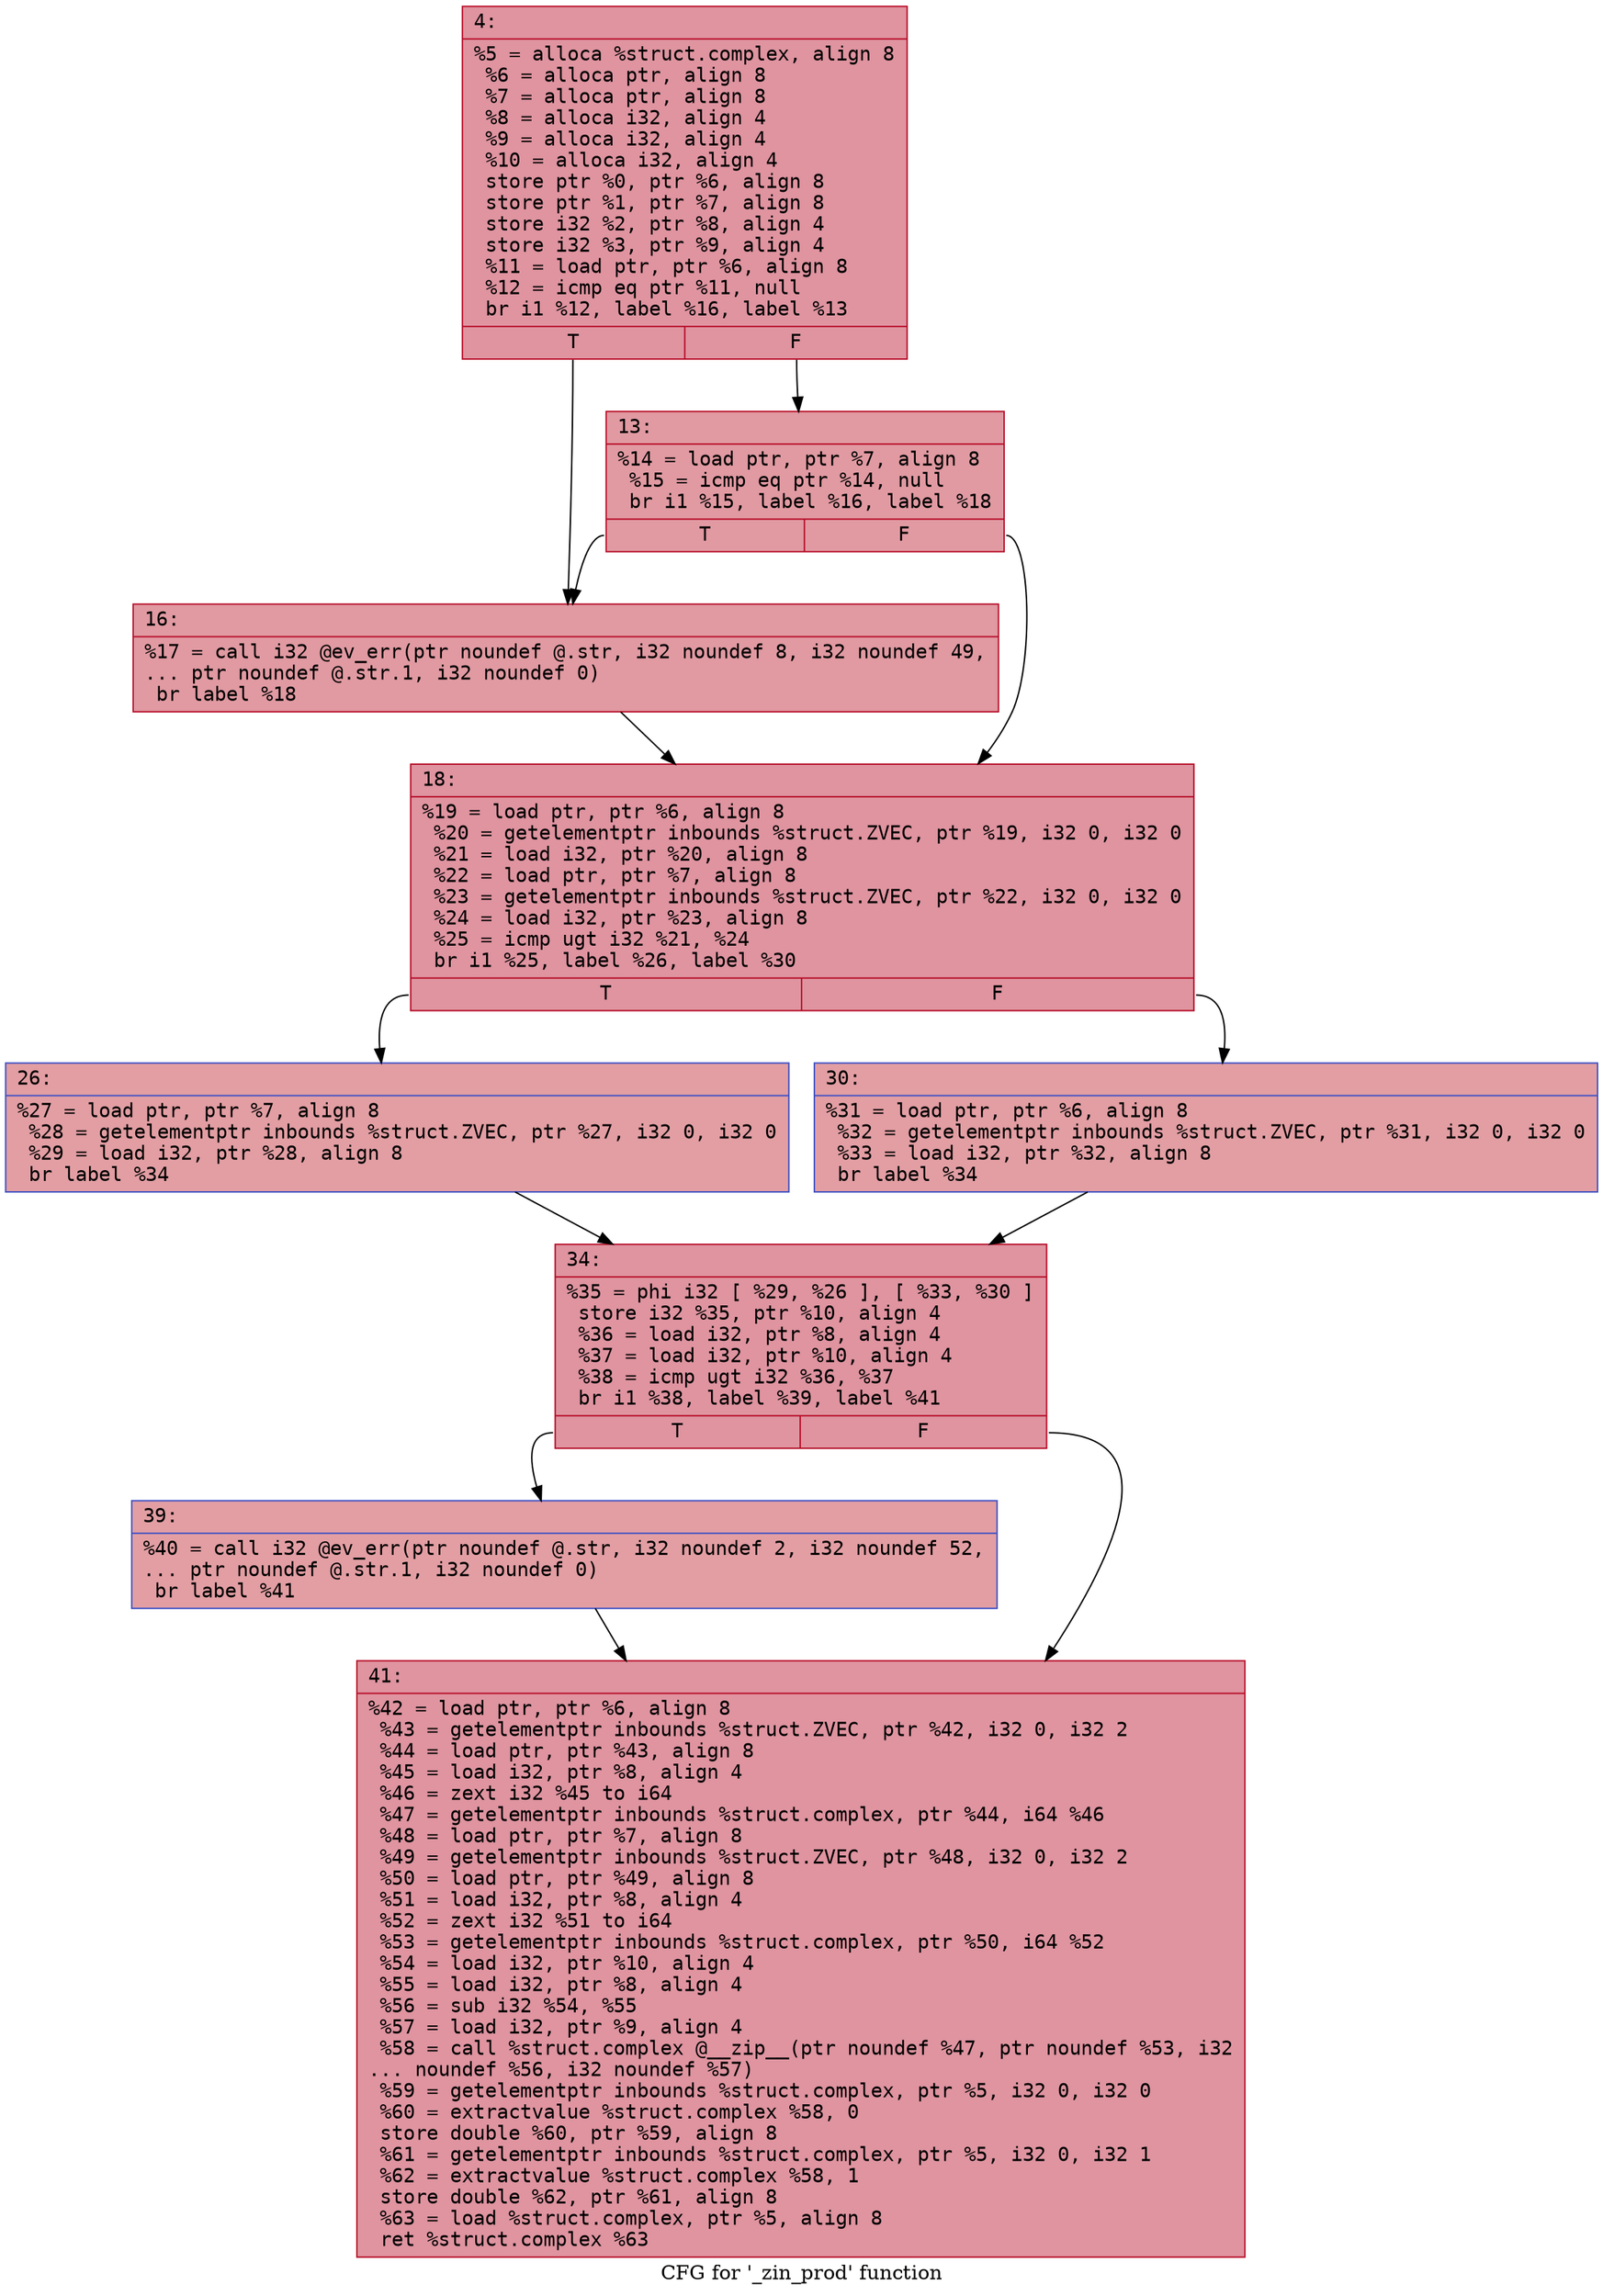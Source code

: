 digraph "CFG for '_zin_prod' function" {
	label="CFG for '_zin_prod' function";

	Node0x600000d8ce60 [shape=record,color="#b70d28ff", style=filled, fillcolor="#b70d2870" fontname="Courier",label="{4:\l|  %5 = alloca %struct.complex, align 8\l  %6 = alloca ptr, align 8\l  %7 = alloca ptr, align 8\l  %8 = alloca i32, align 4\l  %9 = alloca i32, align 4\l  %10 = alloca i32, align 4\l  store ptr %0, ptr %6, align 8\l  store ptr %1, ptr %7, align 8\l  store i32 %2, ptr %8, align 4\l  store i32 %3, ptr %9, align 4\l  %11 = load ptr, ptr %6, align 8\l  %12 = icmp eq ptr %11, null\l  br i1 %12, label %16, label %13\l|{<s0>T|<s1>F}}"];
	Node0x600000d8ce60:s0 -> Node0x600000d8cf00[tooltip="4 -> 16\nProbability 37.50%" ];
	Node0x600000d8ce60:s1 -> Node0x600000d8ceb0[tooltip="4 -> 13\nProbability 62.50%" ];
	Node0x600000d8ceb0 [shape=record,color="#b70d28ff", style=filled, fillcolor="#bb1b2c70" fontname="Courier",label="{13:\l|  %14 = load ptr, ptr %7, align 8\l  %15 = icmp eq ptr %14, null\l  br i1 %15, label %16, label %18\l|{<s0>T|<s1>F}}"];
	Node0x600000d8ceb0:s0 -> Node0x600000d8cf00[tooltip="13 -> 16\nProbability 37.50%" ];
	Node0x600000d8ceb0:s1 -> Node0x600000d8cf50[tooltip="13 -> 18\nProbability 62.50%" ];
	Node0x600000d8cf00 [shape=record,color="#b70d28ff", style=filled, fillcolor="#bb1b2c70" fontname="Courier",label="{16:\l|  %17 = call i32 @ev_err(ptr noundef @.str, i32 noundef 8, i32 noundef 49,\l... ptr noundef @.str.1, i32 noundef 0)\l  br label %18\l}"];
	Node0x600000d8cf00 -> Node0x600000d8cf50[tooltip="16 -> 18\nProbability 100.00%" ];
	Node0x600000d8cf50 [shape=record,color="#b70d28ff", style=filled, fillcolor="#b70d2870" fontname="Courier",label="{18:\l|  %19 = load ptr, ptr %6, align 8\l  %20 = getelementptr inbounds %struct.ZVEC, ptr %19, i32 0, i32 0\l  %21 = load i32, ptr %20, align 8\l  %22 = load ptr, ptr %7, align 8\l  %23 = getelementptr inbounds %struct.ZVEC, ptr %22, i32 0, i32 0\l  %24 = load i32, ptr %23, align 8\l  %25 = icmp ugt i32 %21, %24\l  br i1 %25, label %26, label %30\l|{<s0>T|<s1>F}}"];
	Node0x600000d8cf50:s0 -> Node0x600000d8cfa0[tooltip="18 -> 26\nProbability 50.00%" ];
	Node0x600000d8cf50:s1 -> Node0x600000d8cff0[tooltip="18 -> 30\nProbability 50.00%" ];
	Node0x600000d8cfa0 [shape=record,color="#3d50c3ff", style=filled, fillcolor="#be242e70" fontname="Courier",label="{26:\l|  %27 = load ptr, ptr %7, align 8\l  %28 = getelementptr inbounds %struct.ZVEC, ptr %27, i32 0, i32 0\l  %29 = load i32, ptr %28, align 8\l  br label %34\l}"];
	Node0x600000d8cfa0 -> Node0x600000d8d040[tooltip="26 -> 34\nProbability 100.00%" ];
	Node0x600000d8cff0 [shape=record,color="#3d50c3ff", style=filled, fillcolor="#be242e70" fontname="Courier",label="{30:\l|  %31 = load ptr, ptr %6, align 8\l  %32 = getelementptr inbounds %struct.ZVEC, ptr %31, i32 0, i32 0\l  %33 = load i32, ptr %32, align 8\l  br label %34\l}"];
	Node0x600000d8cff0 -> Node0x600000d8d040[tooltip="30 -> 34\nProbability 100.00%" ];
	Node0x600000d8d040 [shape=record,color="#b70d28ff", style=filled, fillcolor="#b70d2870" fontname="Courier",label="{34:\l|  %35 = phi i32 [ %29, %26 ], [ %33, %30 ]\l  store i32 %35, ptr %10, align 4\l  %36 = load i32, ptr %8, align 4\l  %37 = load i32, ptr %10, align 4\l  %38 = icmp ugt i32 %36, %37\l  br i1 %38, label %39, label %41\l|{<s0>T|<s1>F}}"];
	Node0x600000d8d040:s0 -> Node0x600000d8d090[tooltip="34 -> 39\nProbability 50.00%" ];
	Node0x600000d8d040:s1 -> Node0x600000d8d0e0[tooltip="34 -> 41\nProbability 50.00%" ];
	Node0x600000d8d090 [shape=record,color="#3d50c3ff", style=filled, fillcolor="#be242e70" fontname="Courier",label="{39:\l|  %40 = call i32 @ev_err(ptr noundef @.str, i32 noundef 2, i32 noundef 52,\l... ptr noundef @.str.1, i32 noundef 0)\l  br label %41\l}"];
	Node0x600000d8d090 -> Node0x600000d8d0e0[tooltip="39 -> 41\nProbability 100.00%" ];
	Node0x600000d8d0e0 [shape=record,color="#b70d28ff", style=filled, fillcolor="#b70d2870" fontname="Courier",label="{41:\l|  %42 = load ptr, ptr %6, align 8\l  %43 = getelementptr inbounds %struct.ZVEC, ptr %42, i32 0, i32 2\l  %44 = load ptr, ptr %43, align 8\l  %45 = load i32, ptr %8, align 4\l  %46 = zext i32 %45 to i64\l  %47 = getelementptr inbounds %struct.complex, ptr %44, i64 %46\l  %48 = load ptr, ptr %7, align 8\l  %49 = getelementptr inbounds %struct.ZVEC, ptr %48, i32 0, i32 2\l  %50 = load ptr, ptr %49, align 8\l  %51 = load i32, ptr %8, align 4\l  %52 = zext i32 %51 to i64\l  %53 = getelementptr inbounds %struct.complex, ptr %50, i64 %52\l  %54 = load i32, ptr %10, align 4\l  %55 = load i32, ptr %8, align 4\l  %56 = sub i32 %54, %55\l  %57 = load i32, ptr %9, align 4\l  %58 = call %struct.complex @__zip__(ptr noundef %47, ptr noundef %53, i32\l... noundef %56, i32 noundef %57)\l  %59 = getelementptr inbounds %struct.complex, ptr %5, i32 0, i32 0\l  %60 = extractvalue %struct.complex %58, 0\l  store double %60, ptr %59, align 8\l  %61 = getelementptr inbounds %struct.complex, ptr %5, i32 0, i32 1\l  %62 = extractvalue %struct.complex %58, 1\l  store double %62, ptr %61, align 8\l  %63 = load %struct.complex, ptr %5, align 8\l  ret %struct.complex %63\l}"];
}
